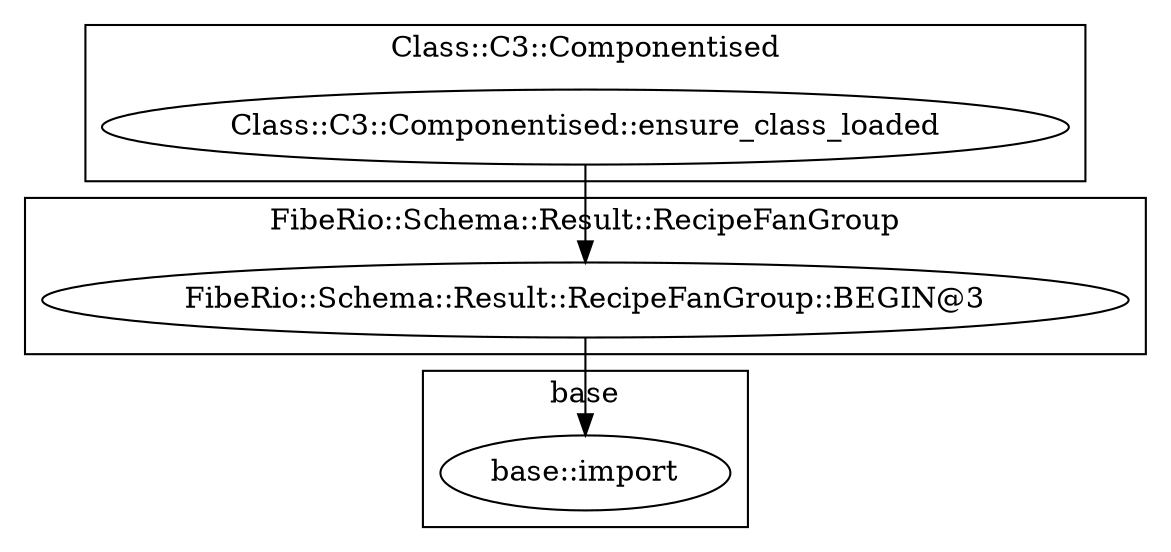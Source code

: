 digraph {
graph [overlap=false]
subgraph cluster_base {
	label="base";
	"base::import";
}
subgraph cluster_Class_C3_Componentised {
	label="Class::C3::Componentised";
	"Class::C3::Componentised::ensure_class_loaded";
}
subgraph cluster_FibeRio_Schema_Result_RecipeFanGroup {
	label="FibeRio::Schema::Result::RecipeFanGroup";
	"FibeRio::Schema::Result::RecipeFanGroup::BEGIN@3";
}
"FibeRio::Schema::Result::RecipeFanGroup::BEGIN@3" -> "base::import";
"Class::C3::Componentised::ensure_class_loaded" -> "FibeRio::Schema::Result::RecipeFanGroup::BEGIN@3";
}
